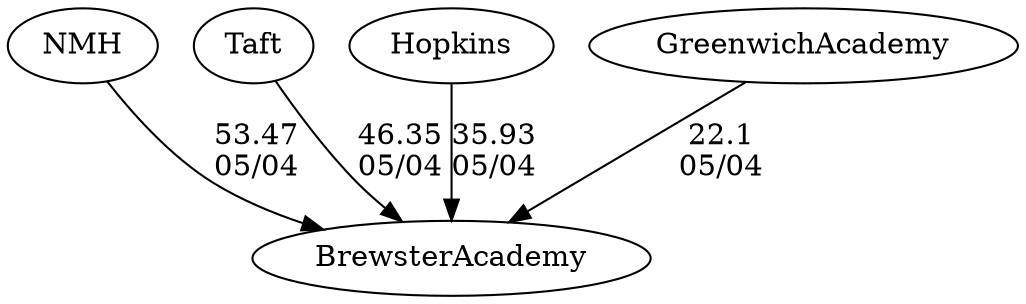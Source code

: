 digraph girls3foursBrewsterAcademy {NMH [URL="girls3foursNMH.html"];Taft [URL="girls3foursTaft.html"];BrewsterAcademy [URL="girls3foursBrewsterAcademy.html"];Hopkins [URL="girls3foursHopkins.html"];GreenwichAcademy [URL="girls3foursGreenwichAcademy.html"];NMH -> BrewsterAcademy[label="53.47
05/04", weight="47", tooltip="Founder's Day Regatta			
", URL="https://www.row2k.com/results/resultspage.cfm?UID=9400921B2CB64E59B0F43EC7E58300B4&cat=6", random="random"]; 
Taft -> BrewsterAcademy[label="46.35
05/04", weight="54", tooltip="Founder's Day Regatta			
", URL="https://www.row2k.com/results/resultspage.cfm?UID=9400921B2CB64E59B0F43EC7E58300B4&cat=6", random="random"]; 
Hopkins -> BrewsterAcademy[label="35.93
05/04", weight="65", tooltip="Founder's Day Regatta			
", URL="https://www.row2k.com/results/resultspage.cfm?UID=9400921B2CB64E59B0F43EC7E58300B4&cat=6", random="random"]; 
GreenwichAcademy -> BrewsterAcademy[label="22.1
05/04", weight="78", tooltip="Founder's Day Regatta			
", URL="https://www.row2k.com/results/resultspage.cfm?UID=9400921B2CB64E59B0F43EC7E58300B4&cat=6", random="random"]}